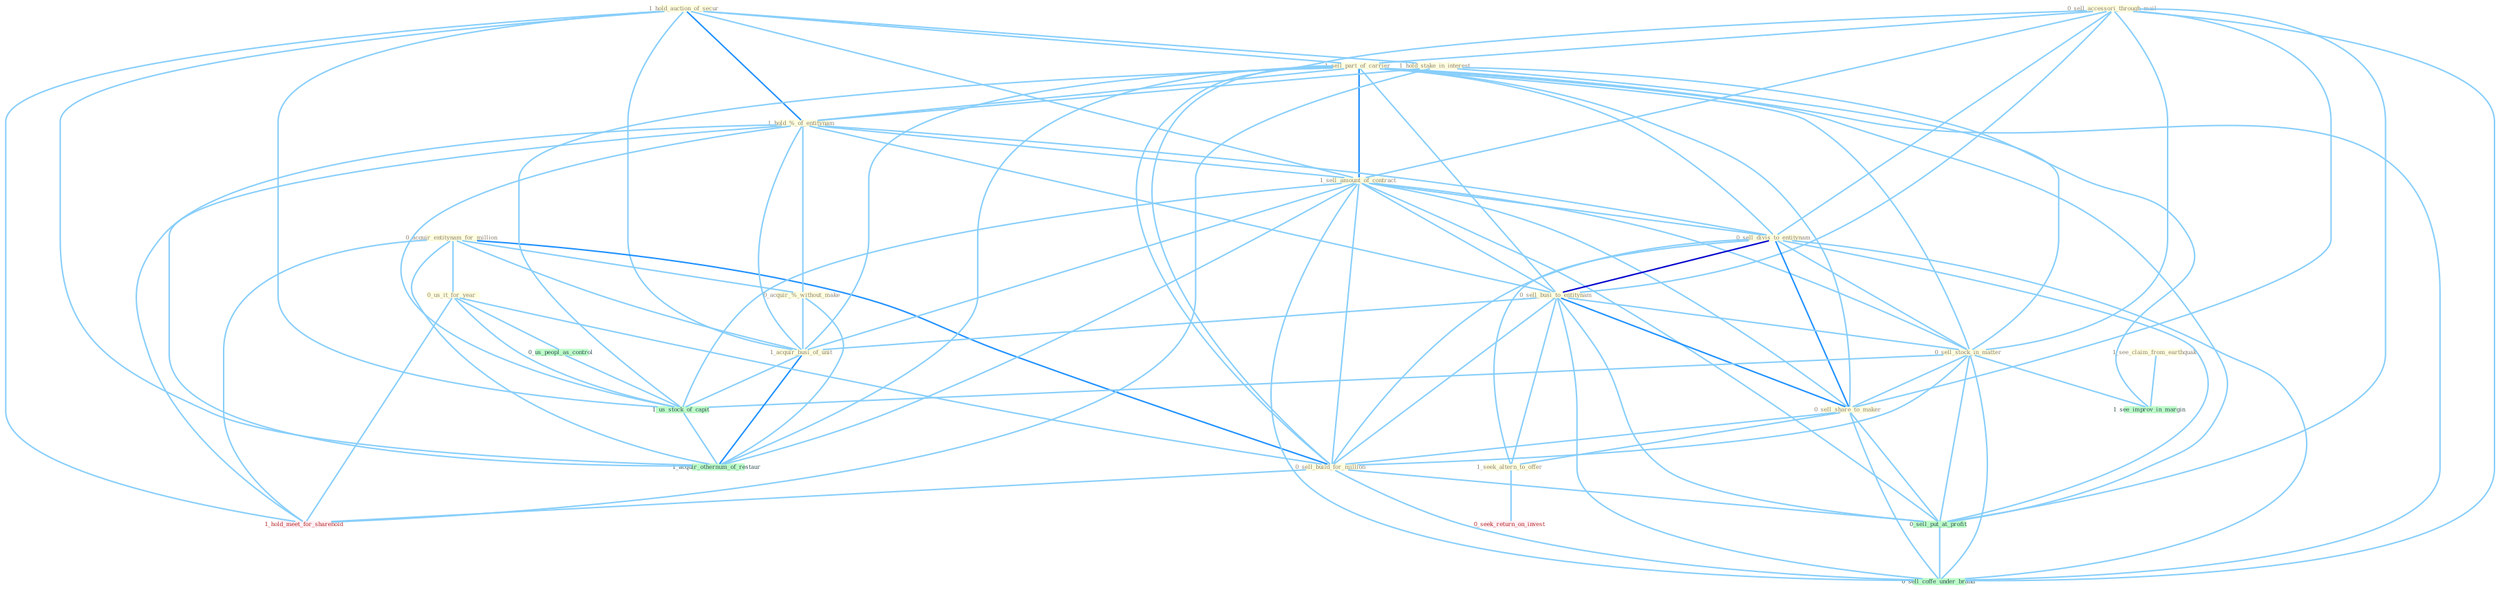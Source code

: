Graph G{ 
    node
    [shape=polygon,style=filled,width=.5,height=.06,color="#BDFCC9",fixedsize=true,fontsize=4,
    fontcolor="#2f4f4f"];
    {node
    [color="#ffffe0", fontcolor="#8b7d6b"] "1_hold_auction_of_secur " "0_acquir_entitynam_for_million " "0_sell_accessori_through_mail " "1_sell_part_of_carrier " "1_hold_stake_in_interest " "1_hold_%_of_entitynam " "1_sell_amount_of_contract " "0_sell_divis_to_entitynam " "0_sell_busi_to_entitynam " "0_acquir_%_without_make " "0_sell_stock_in_matter " "0_sell_share_to_maker " "1_see_claim_from_earthquak " "1_acquir_busi_of_unit " "0_us_it_for_year " "0_sell_build_for_million " "1_seek_altern_to_offer "}
{node [color="#fff0f5", fontcolor="#b22222"] "0_seek_return_on_invest " "1_hold_meet_for_sharehold "}
edge [color="#B0E2FF"];

	"1_hold_auction_of_secur " -- "1_sell_part_of_carrier " [w="1", color="#87cefa" ];
	"1_hold_auction_of_secur " -- "1_hold_stake_in_interest " [w="1", color="#87cefa" ];
	"1_hold_auction_of_secur " -- "1_hold_%_of_entitynam " [w="2", color="#1e90ff" , len=0.8];
	"1_hold_auction_of_secur " -- "1_sell_amount_of_contract " [w="1", color="#87cefa" ];
	"1_hold_auction_of_secur " -- "1_acquir_busi_of_unit " [w="1", color="#87cefa" ];
	"1_hold_auction_of_secur " -- "1_us_stock_of_capit " [w="1", color="#87cefa" ];
	"1_hold_auction_of_secur " -- "1_hold_meet_for_sharehold " [w="1", color="#87cefa" ];
	"1_hold_auction_of_secur " -- "1_acquir_othernum_of_restaur " [w="1", color="#87cefa" ];
	"0_acquir_entitynam_for_million " -- "0_acquir_%_without_make " [w="1", color="#87cefa" ];
	"0_acquir_entitynam_for_million " -- "1_acquir_busi_of_unit " [w="1", color="#87cefa" ];
	"0_acquir_entitynam_for_million " -- "0_us_it_for_year " [w="1", color="#87cefa" ];
	"0_acquir_entitynam_for_million " -- "0_sell_build_for_million " [w="2", color="#1e90ff" , len=0.8];
	"0_acquir_entitynam_for_million " -- "1_hold_meet_for_sharehold " [w="1", color="#87cefa" ];
	"0_acquir_entitynam_for_million " -- "1_acquir_othernum_of_restaur " [w="1", color="#87cefa" ];
	"0_sell_accessori_through_mail " -- "1_sell_part_of_carrier " [w="1", color="#87cefa" ];
	"0_sell_accessori_through_mail " -- "1_sell_amount_of_contract " [w="1", color="#87cefa" ];
	"0_sell_accessori_through_mail " -- "0_sell_divis_to_entitynam " [w="1", color="#87cefa" ];
	"0_sell_accessori_through_mail " -- "0_sell_busi_to_entitynam " [w="1", color="#87cefa" ];
	"0_sell_accessori_through_mail " -- "0_sell_stock_in_matter " [w="1", color="#87cefa" ];
	"0_sell_accessori_through_mail " -- "0_sell_share_to_maker " [w="1", color="#87cefa" ];
	"0_sell_accessori_through_mail " -- "0_sell_build_for_million " [w="1", color="#87cefa" ];
	"0_sell_accessori_through_mail " -- "0_sell_put_at_profit " [w="1", color="#87cefa" ];
	"0_sell_accessori_through_mail " -- "0_sell_coffe_under_brand " [w="1", color="#87cefa" ];
	"1_sell_part_of_carrier " -- "1_hold_%_of_entitynam " [w="1", color="#87cefa" ];
	"1_sell_part_of_carrier " -- "1_sell_amount_of_contract " [w="2", color="#1e90ff" , len=0.8];
	"1_sell_part_of_carrier " -- "0_sell_divis_to_entitynam " [w="1", color="#87cefa" ];
	"1_sell_part_of_carrier " -- "0_sell_busi_to_entitynam " [w="1", color="#87cefa" ];
	"1_sell_part_of_carrier " -- "0_sell_stock_in_matter " [w="1", color="#87cefa" ];
	"1_sell_part_of_carrier " -- "0_sell_share_to_maker " [w="1", color="#87cefa" ];
	"1_sell_part_of_carrier " -- "1_acquir_busi_of_unit " [w="1", color="#87cefa" ];
	"1_sell_part_of_carrier " -- "0_sell_build_for_million " [w="1", color="#87cefa" ];
	"1_sell_part_of_carrier " -- "0_sell_put_at_profit " [w="1", color="#87cefa" ];
	"1_sell_part_of_carrier " -- "1_us_stock_of_capit " [w="1", color="#87cefa" ];
	"1_sell_part_of_carrier " -- "0_sell_coffe_under_brand " [w="1", color="#87cefa" ];
	"1_sell_part_of_carrier " -- "1_acquir_othernum_of_restaur " [w="1", color="#87cefa" ];
	"1_hold_stake_in_interest " -- "1_hold_%_of_entitynam " [w="1", color="#87cefa" ];
	"1_hold_stake_in_interest " -- "0_sell_stock_in_matter " [w="1", color="#87cefa" ];
	"1_hold_stake_in_interest " -- "1_see_improv_in_margin " [w="1", color="#87cefa" ];
	"1_hold_stake_in_interest " -- "1_hold_meet_for_sharehold " [w="1", color="#87cefa" ];
	"1_hold_%_of_entitynam " -- "1_sell_amount_of_contract " [w="1", color="#87cefa" ];
	"1_hold_%_of_entitynam " -- "0_sell_divis_to_entitynam " [w="1", color="#87cefa" ];
	"1_hold_%_of_entitynam " -- "0_sell_busi_to_entitynam " [w="1", color="#87cefa" ];
	"1_hold_%_of_entitynam " -- "0_acquir_%_without_make " [w="1", color="#87cefa" ];
	"1_hold_%_of_entitynam " -- "1_acquir_busi_of_unit " [w="1", color="#87cefa" ];
	"1_hold_%_of_entitynam " -- "1_us_stock_of_capit " [w="1", color="#87cefa" ];
	"1_hold_%_of_entitynam " -- "1_hold_meet_for_sharehold " [w="1", color="#87cefa" ];
	"1_hold_%_of_entitynam " -- "1_acquir_othernum_of_restaur " [w="1", color="#87cefa" ];
	"1_sell_amount_of_contract " -- "0_sell_divis_to_entitynam " [w="1", color="#87cefa" ];
	"1_sell_amount_of_contract " -- "0_sell_busi_to_entitynam " [w="1", color="#87cefa" ];
	"1_sell_amount_of_contract " -- "0_sell_stock_in_matter " [w="1", color="#87cefa" ];
	"1_sell_amount_of_contract " -- "0_sell_share_to_maker " [w="1", color="#87cefa" ];
	"1_sell_amount_of_contract " -- "1_acquir_busi_of_unit " [w="1", color="#87cefa" ];
	"1_sell_amount_of_contract " -- "0_sell_build_for_million " [w="1", color="#87cefa" ];
	"1_sell_amount_of_contract " -- "0_sell_put_at_profit " [w="1", color="#87cefa" ];
	"1_sell_amount_of_contract " -- "1_us_stock_of_capit " [w="1", color="#87cefa" ];
	"1_sell_amount_of_contract " -- "0_sell_coffe_under_brand " [w="1", color="#87cefa" ];
	"1_sell_amount_of_contract " -- "1_acquir_othernum_of_restaur " [w="1", color="#87cefa" ];
	"0_sell_divis_to_entitynam " -- "0_sell_busi_to_entitynam " [w="3", color="#0000cd" , len=0.6];
	"0_sell_divis_to_entitynam " -- "0_sell_stock_in_matter " [w="1", color="#87cefa" ];
	"0_sell_divis_to_entitynam " -- "0_sell_share_to_maker " [w="2", color="#1e90ff" , len=0.8];
	"0_sell_divis_to_entitynam " -- "0_sell_build_for_million " [w="1", color="#87cefa" ];
	"0_sell_divis_to_entitynam " -- "1_seek_altern_to_offer " [w="1", color="#87cefa" ];
	"0_sell_divis_to_entitynam " -- "0_sell_put_at_profit " [w="1", color="#87cefa" ];
	"0_sell_divis_to_entitynam " -- "0_sell_coffe_under_brand " [w="1", color="#87cefa" ];
	"0_sell_busi_to_entitynam " -- "0_sell_stock_in_matter " [w="1", color="#87cefa" ];
	"0_sell_busi_to_entitynam " -- "0_sell_share_to_maker " [w="2", color="#1e90ff" , len=0.8];
	"0_sell_busi_to_entitynam " -- "1_acquir_busi_of_unit " [w="1", color="#87cefa" ];
	"0_sell_busi_to_entitynam " -- "0_sell_build_for_million " [w="1", color="#87cefa" ];
	"0_sell_busi_to_entitynam " -- "1_seek_altern_to_offer " [w="1", color="#87cefa" ];
	"0_sell_busi_to_entitynam " -- "0_sell_put_at_profit " [w="1", color="#87cefa" ];
	"0_sell_busi_to_entitynam " -- "0_sell_coffe_under_brand " [w="1", color="#87cefa" ];
	"0_acquir_%_without_make " -- "1_acquir_busi_of_unit " [w="1", color="#87cefa" ];
	"0_acquir_%_without_make " -- "1_acquir_othernum_of_restaur " [w="1", color="#87cefa" ];
	"0_sell_stock_in_matter " -- "0_sell_share_to_maker " [w="1", color="#87cefa" ];
	"0_sell_stock_in_matter " -- "0_sell_build_for_million " [w="1", color="#87cefa" ];
	"0_sell_stock_in_matter " -- "0_sell_put_at_profit " [w="1", color="#87cefa" ];
	"0_sell_stock_in_matter " -- "1_us_stock_of_capit " [w="1", color="#87cefa" ];
	"0_sell_stock_in_matter " -- "1_see_improv_in_margin " [w="1", color="#87cefa" ];
	"0_sell_stock_in_matter " -- "0_sell_coffe_under_brand " [w="1", color="#87cefa" ];
	"0_sell_share_to_maker " -- "0_sell_build_for_million " [w="1", color="#87cefa" ];
	"0_sell_share_to_maker " -- "1_seek_altern_to_offer " [w="1", color="#87cefa" ];
	"0_sell_share_to_maker " -- "0_sell_put_at_profit " [w="1", color="#87cefa" ];
	"0_sell_share_to_maker " -- "0_sell_coffe_under_brand " [w="1", color="#87cefa" ];
	"1_see_claim_from_earthquak " -- "1_see_improv_in_margin " [w="1", color="#87cefa" ];
	"1_acquir_busi_of_unit " -- "1_us_stock_of_capit " [w="1", color="#87cefa" ];
	"1_acquir_busi_of_unit " -- "1_acquir_othernum_of_restaur " [w="2", color="#1e90ff" , len=0.8];
	"0_us_it_for_year " -- "0_sell_build_for_million " [w="1", color="#87cefa" ];
	"0_us_it_for_year " -- "0_us_peopl_as_control " [w="1", color="#87cefa" ];
	"0_us_it_for_year " -- "1_us_stock_of_capit " [w="1", color="#87cefa" ];
	"0_us_it_for_year " -- "1_hold_meet_for_sharehold " [w="1", color="#87cefa" ];
	"0_sell_build_for_million " -- "0_sell_put_at_profit " [w="1", color="#87cefa" ];
	"0_sell_build_for_million " -- "0_sell_coffe_under_brand " [w="1", color="#87cefa" ];
	"0_sell_build_for_million " -- "1_hold_meet_for_sharehold " [w="1", color="#87cefa" ];
	"1_seek_altern_to_offer " -- "0_seek_return_on_invest " [w="1", color="#87cefa" ];
	"0_us_peopl_as_control " -- "1_us_stock_of_capit " [w="1", color="#87cefa" ];
	"0_sell_put_at_profit " -- "0_sell_coffe_under_brand " [w="1", color="#87cefa" ];
	"1_us_stock_of_capit " -- "1_acquir_othernum_of_restaur " [w="1", color="#87cefa" ];
}